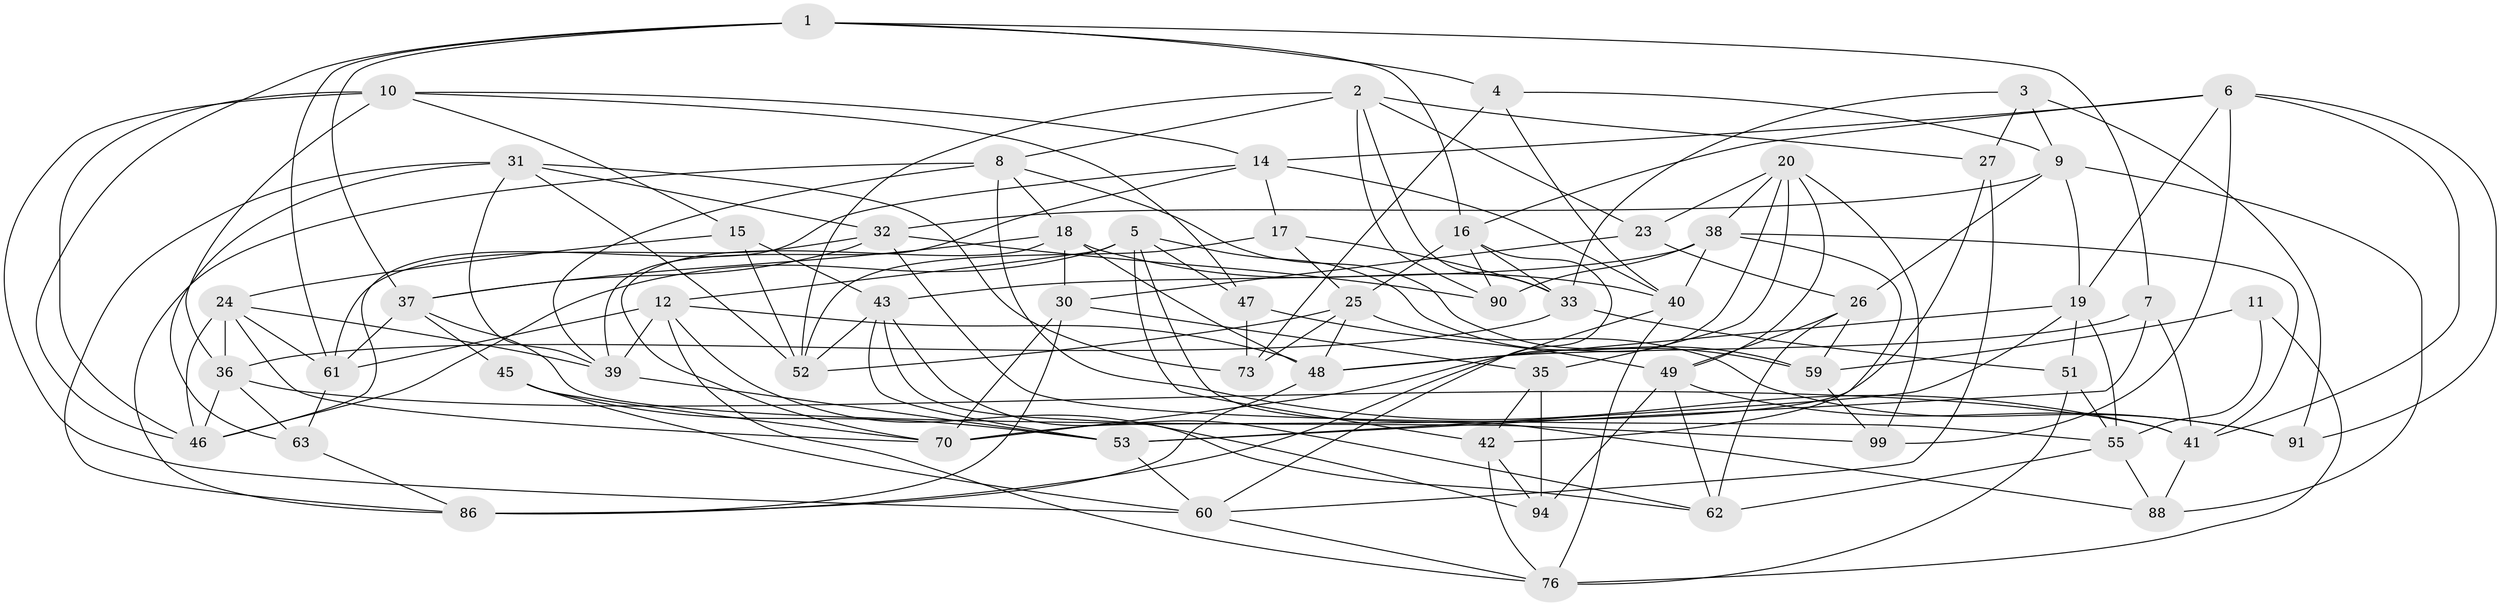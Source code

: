 // original degree distribution, {4: 1.0}
// Generated by graph-tools (version 1.1) at 2025/11/02/27/25 16:11:49]
// undirected, 60 vertices, 158 edges
graph export_dot {
graph [start="1"]
  node [color=gray90,style=filled];
  1 [super="+101"];
  2 [super="+22"];
  3;
  4;
  5 [super="+13"];
  6 [super="+58"];
  7;
  8 [super="+81"];
  9 [super="+100"];
  10 [super="+21"];
  11;
  12 [super="+64"];
  14 [super="+29"];
  15;
  16 [super="+87"];
  17;
  18 [super="+83"];
  19 [super="+69"];
  20 [super="+75"];
  23;
  24 [super="+28"];
  25 [super="+44"];
  26 [super="+34"];
  27;
  30 [super="+85"];
  31 [super="+54"];
  32 [super="+80"];
  33 [super="+77"];
  35 [super="+82"];
  36 [super="+95"];
  37 [super="+68"];
  38 [super="+93"];
  39 [super="+79"];
  40 [super="+50"];
  41 [super="+89"];
  42 [super="+72"];
  43 [super="+74"];
  45;
  46 [super="+57"];
  47;
  48 [super="+92"];
  49 [super="+65"];
  51;
  52 [super="+56"];
  53 [super="+78"];
  55 [super="+71"];
  59 [super="+66"];
  60 [super="+67"];
  61 [super="+98"];
  62 [super="+97"];
  63;
  70 [super="+96"];
  73;
  76 [super="+84"];
  86 [super="+102"];
  88;
  90;
  91;
  94;
  99;
  1 -- 61;
  1 -- 7;
  1 -- 16;
  1 -- 4;
  1 -- 46;
  1 -- 37;
  2 -- 23;
  2 -- 8;
  2 -- 33;
  2 -- 27;
  2 -- 52;
  2 -- 90;
  3 -- 9;
  3 -- 27;
  3 -- 91;
  3 -- 33;
  4 -- 73;
  4 -- 40;
  4 -- 9;
  5 -- 46;
  5 -- 47;
  5 -- 88;
  5 -- 59;
  5 -- 12;
  5 -- 42;
  6 -- 91;
  6 -- 41;
  6 -- 16;
  6 -- 99;
  6 -- 19;
  6 -- 14;
  7 -- 48;
  7 -- 41;
  7 -- 53;
  8 -- 41;
  8 -- 86;
  8 -- 18;
  8 -- 59;
  8 -- 39;
  9 -- 19;
  9 -- 32;
  9 -- 88;
  9 -- 26;
  10 -- 15;
  10 -- 46;
  10 -- 60;
  10 -- 14;
  10 -- 47;
  10 -- 36;
  11 -- 55;
  11 -- 59 [weight=2];
  11 -- 76;
  12 -- 61;
  12 -- 62;
  12 -- 39;
  12 -- 48;
  12 -- 76;
  14 -- 17;
  14 -- 46;
  14 -- 40;
  14 -- 39;
  15 -- 52;
  15 -- 24;
  15 -- 43;
  16 -- 60;
  16 -- 90;
  16 -- 33;
  16 -- 25;
  17 -- 25;
  17 -- 52;
  17 -- 33;
  18 -- 37;
  18 -- 30;
  18 -- 40;
  18 -- 48;
  18 -- 70;
  19 -- 48;
  19 -- 51;
  19 -- 53;
  19 -- 55;
  20 -- 70;
  20 -- 35;
  20 -- 49;
  20 -- 99;
  20 -- 38;
  20 -- 23;
  23 -- 30;
  23 -- 26;
  24 -- 39;
  24 -- 70;
  24 -- 46;
  24 -- 36;
  24 -- 61;
  25 -- 52;
  25 -- 48;
  25 -- 91;
  25 -- 73;
  26 -- 59;
  26 -- 49;
  26 -- 62 [weight=2];
  27 -- 70;
  27 -- 60;
  30 -- 35 [weight=2];
  30 -- 70;
  30 -- 86;
  31 -- 32;
  31 -- 86;
  31 -- 39;
  31 -- 73;
  31 -- 52;
  31 -- 63;
  32 -- 61;
  32 -- 90;
  32 -- 55;
  32 -- 37;
  33 -- 51;
  33 -- 36;
  35 -- 94;
  35 -- 42 [weight=2];
  36 -- 46;
  36 -- 41;
  36 -- 63;
  37 -- 45;
  37 -- 99;
  37 -- 61;
  38 -- 90;
  38 -- 40;
  38 -- 41;
  38 -- 42;
  38 -- 43;
  39 -- 53;
  40 -- 86;
  40 -- 76;
  41 -- 88;
  42 -- 76;
  42 -- 94;
  43 -- 94;
  43 -- 52;
  43 -- 62;
  43 -- 53;
  45 -- 53;
  45 -- 60;
  45 -- 70;
  47 -- 49;
  47 -- 73;
  48 -- 86;
  49 -- 91;
  49 -- 94;
  49 -- 62;
  51 -- 76;
  51 -- 55;
  53 -- 60;
  55 -- 88;
  55 -- 62;
  59 -- 99;
  60 -- 76;
  61 -- 63;
  63 -- 86;
}
